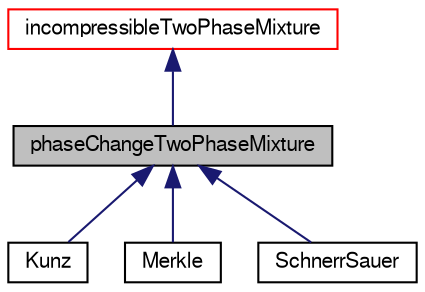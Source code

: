 digraph "phaseChangeTwoPhaseMixture"
{
  bgcolor="transparent";
  edge [fontname="FreeSans",fontsize="10",labelfontname="FreeSans",labelfontsize="10"];
  node [fontname="FreeSans",fontsize="10",shape=record];
  Node0 [label="phaseChangeTwoPhaseMixture",height=0.2,width=0.4,color="black", fillcolor="grey75", style="filled", fontcolor="black"];
  Node1 -> Node0 [dir="back",color="midnightblue",fontsize="10",style="solid",fontname="FreeSans"];
  Node1 [label="incompressibleTwoPhaseMixture",height=0.2,width=0.4,color="red",URL="$a30482.html",tooltip="A two-phase incompressible transportModel. "];
  Node0 -> Node20 [dir="back",color="midnightblue",fontsize="10",style="solid",fontname="FreeSans"];
  Node20 [label="Kunz",height=0.2,width=0.4,color="black",URL="$a31986.html",tooltip="Kunz cavitation model slightly modified so that the condensation term is switched off when the pressu..."];
  Node0 -> Node21 [dir="back",color="midnightblue",fontsize="10",style="solid",fontname="FreeSans"];
  Node21 [label="Merkle",height=0.2,width=0.4,color="black",URL="$a31990.html",tooltip="Merkle cavitation model. "];
  Node0 -> Node22 [dir="back",color="midnightblue",fontsize="10",style="solid",fontname="FreeSans"];
  Node22 [label="SchnerrSauer",height=0.2,width=0.4,color="black",URL="$a31998.html",tooltip="SchnerrSauer cavitation model. "];
}
